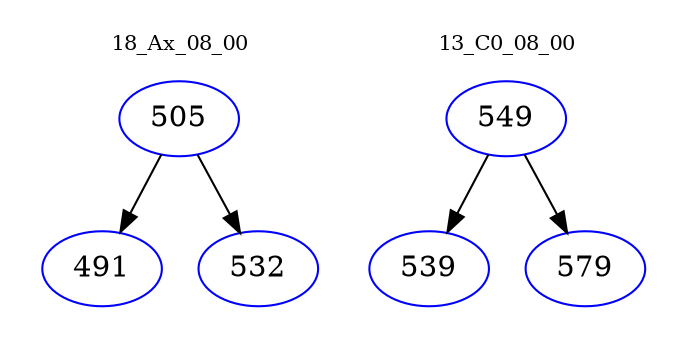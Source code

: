 digraph{
subgraph cluster_0 {
color = white
label = "18_Ax_08_00";
fontsize=10;
T0_505 [label="505", color="blue"]
T0_505 -> T0_491 [color="black"]
T0_491 [label="491", color="blue"]
T0_505 -> T0_532 [color="black"]
T0_532 [label="532", color="blue"]
}
subgraph cluster_1 {
color = white
label = "13_C0_08_00";
fontsize=10;
T1_549 [label="549", color="blue"]
T1_549 -> T1_539 [color="black"]
T1_539 [label="539", color="blue"]
T1_549 -> T1_579 [color="black"]
T1_579 [label="579", color="blue"]
}
}
